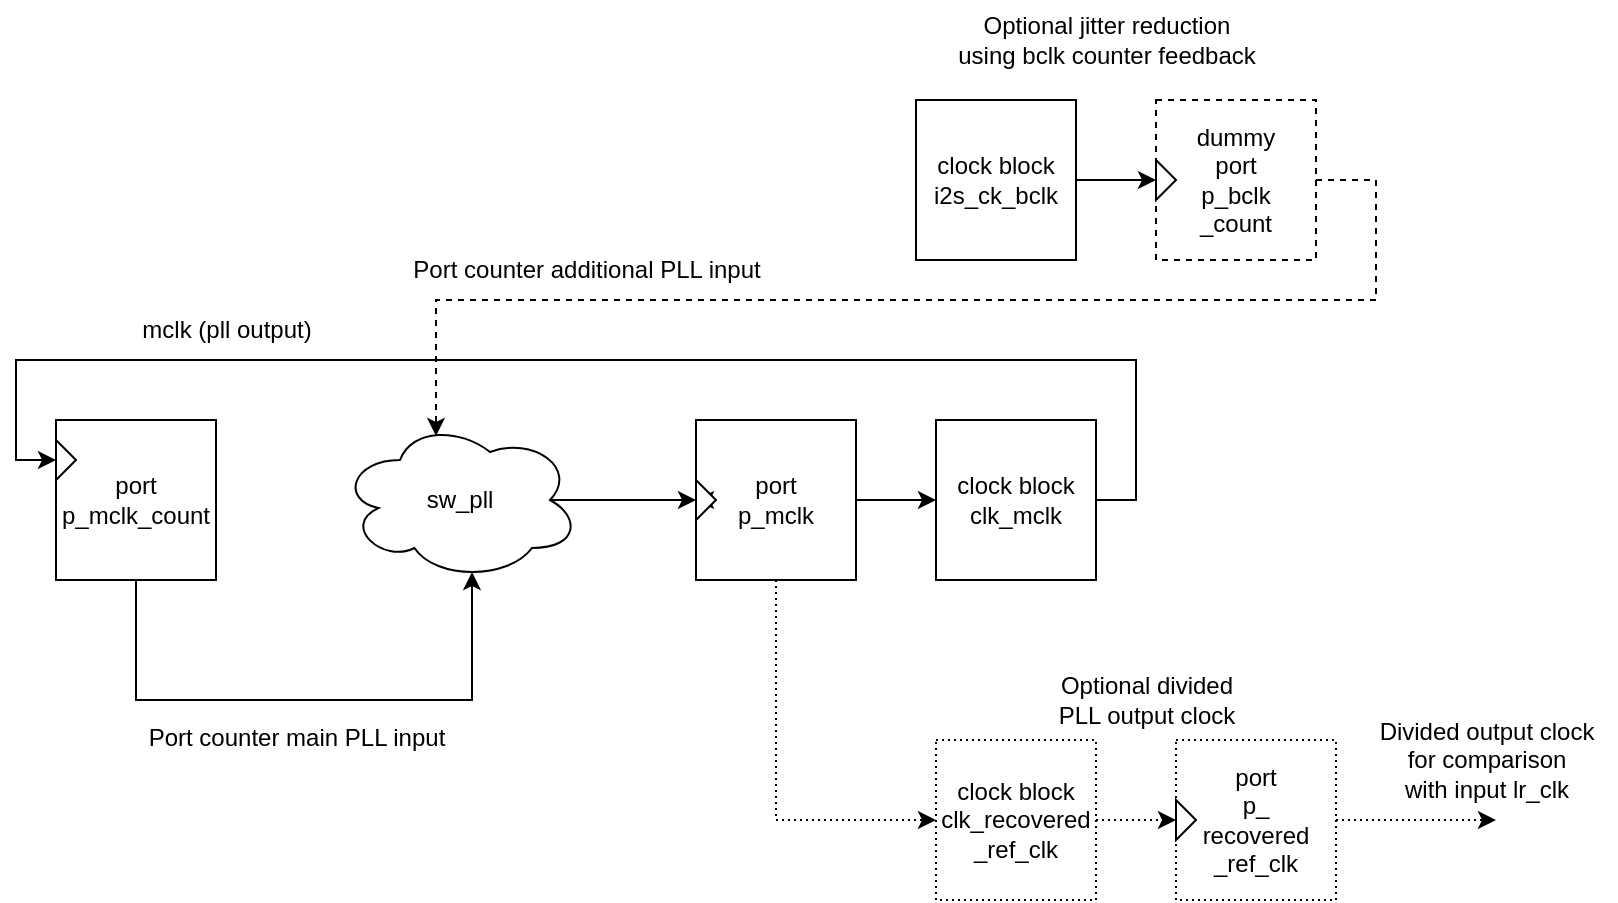 <mxfile version="21.2.8" type="device">
  <diagram name="Page-1" id="FiviYORW3NVL--3KVq5y">
    <mxGraphModel dx="1162" dy="537" grid="1" gridSize="10" guides="1" tooltips="1" connect="1" arrows="1" fold="1" page="1" pageScale="1" pageWidth="1169" pageHeight="827" math="0" shadow="0">
      <root>
        <mxCell id="0" />
        <mxCell id="1" parent="0" />
        <mxCell id="TdggNJv06atgpXGBWtPQ-5" style="edgeStyle=orthogonalEdgeStyle;rounded=0;orthogonalLoop=1;jettySize=auto;html=1;exitX=1;exitY=0.5;exitDx=0;exitDy=0;entryX=0;entryY=0.5;entryDx=0;entryDy=0;" parent="1" source="TdggNJv06atgpXGBWtPQ-1" target="TdggNJv06atgpXGBWtPQ-4" edge="1">
          <mxGeometry relative="1" as="geometry" />
        </mxCell>
        <mxCell id="TdggNJv06atgpXGBWtPQ-28" style="edgeStyle=orthogonalEdgeStyle;rounded=0;orthogonalLoop=1;jettySize=auto;html=1;exitX=0.5;exitY=1;exitDx=0;exitDy=0;entryX=0;entryY=0.5;entryDx=0;entryDy=0;dashed=1;dashPattern=1 2;" parent="1" source="TdggNJv06atgpXGBWtPQ-1" target="TdggNJv06atgpXGBWtPQ-12" edge="1">
          <mxGeometry relative="1" as="geometry">
            <mxPoint x="480" y="520" as="sourcePoint" />
          </mxGeometry>
        </mxCell>
        <mxCell id="TdggNJv06atgpXGBWtPQ-1" value="port&lt;br&gt;p_mclk" style="whiteSpace=wrap;html=1;aspect=fixed;" parent="1" vertex="1">
          <mxGeometry x="440" y="240" width="80" height="80" as="geometry" />
        </mxCell>
        <mxCell id="TdggNJv06atgpXGBWtPQ-3" value="" style="edgeStyle=orthogonalEdgeStyle;rounded=0;orthogonalLoop=1;jettySize=auto;html=1;exitX=0.875;exitY=0.5;exitDx=0;exitDy=0;entryX=0;entryY=0.5;entryDx=0;entryDy=0;exitPerimeter=0;" parent="1" source="TdggNJv06atgpXGBWtPQ-46" target="TdggNJv06atgpXGBWtPQ-1" edge="1">
          <mxGeometry relative="1" as="geometry">
            <mxPoint x="350" y="280" as="sourcePoint" />
            <mxPoint as="offset" />
          </mxGeometry>
        </mxCell>
        <mxCell id="TdggNJv06atgpXGBWtPQ-42" style="edgeStyle=orthogonalEdgeStyle;rounded=0;orthogonalLoop=1;jettySize=auto;html=1;exitX=1;exitY=0.5;exitDx=0;exitDy=0;entryX=0;entryY=0.25;entryDx=0;entryDy=0;" parent="1" source="TdggNJv06atgpXGBWtPQ-4" target="TdggNJv06atgpXGBWtPQ-16" edge="1">
          <mxGeometry relative="1" as="geometry">
            <Array as="points">
              <mxPoint x="660" y="280" />
              <mxPoint x="660" y="210" />
              <mxPoint x="100" y="210" />
              <mxPoint x="100" y="260" />
            </Array>
          </mxGeometry>
        </mxCell>
        <mxCell id="TdggNJv06atgpXGBWtPQ-4" value="clock block&lt;br&gt;clk_mclk" style="whiteSpace=wrap;html=1;aspect=fixed;" parent="1" vertex="1">
          <mxGeometry x="560" y="240" width="80" height="80" as="geometry" />
        </mxCell>
        <mxCell id="TdggNJv06atgpXGBWtPQ-22" style="edgeStyle=orthogonalEdgeStyle;rounded=0;orthogonalLoop=1;jettySize=auto;html=1;exitX=0.5;exitY=1;exitDx=0;exitDy=0;entryX=0.55;entryY=0.95;entryDx=0;entryDy=0;entryPerimeter=0;" parent="1" source="TdggNJv06atgpXGBWtPQ-16" target="TdggNJv06atgpXGBWtPQ-18" edge="1">
          <mxGeometry relative="1" as="geometry">
            <Array as="points">
              <mxPoint x="160" y="380" />
              <mxPoint x="328" y="380" />
            </Array>
          </mxGeometry>
        </mxCell>
        <mxCell id="TdggNJv06atgpXGBWtPQ-32" style="edgeStyle=orthogonalEdgeStyle;rounded=0;orthogonalLoop=1;jettySize=auto;html=1;exitX=1;exitY=0.5;exitDx=0;exitDy=0;entryX=0.4;entryY=0.1;entryDx=0;entryDy=0;entryPerimeter=0;dashed=1;" parent="1" source="TdggNJv06atgpXGBWtPQ-6" target="TdggNJv06atgpXGBWtPQ-18" edge="1">
          <mxGeometry relative="1" as="geometry">
            <mxPoint x="330" y="130" as="targetPoint" />
            <Array as="points">
              <mxPoint x="780" y="120" />
              <mxPoint x="780" y="180" />
              <mxPoint x="310" y="180" />
            </Array>
          </mxGeometry>
        </mxCell>
        <mxCell id="TdggNJv06atgpXGBWtPQ-6" value="dummy&lt;br&gt;port&lt;br&gt;p_bclk&lt;br&gt;_count" style="whiteSpace=wrap;html=1;aspect=fixed;dashed=1;" parent="1" vertex="1">
          <mxGeometry x="670" y="80" width="80" height="80" as="geometry" />
        </mxCell>
        <mxCell id="TdggNJv06atgpXGBWtPQ-31" style="edgeStyle=orthogonalEdgeStyle;rounded=0;orthogonalLoop=1;jettySize=auto;html=1;exitX=1;exitY=0.5;exitDx=0;exitDy=0;entryX=0;entryY=0.5;entryDx=0;entryDy=0;" parent="1" source="TdggNJv06atgpXGBWtPQ-10" target="TdggNJv06atgpXGBWtPQ-6" edge="1">
          <mxGeometry relative="1" as="geometry" />
        </mxCell>
        <mxCell id="TdggNJv06atgpXGBWtPQ-10" value="clock block&lt;br&gt;i2s_ck_bclk" style="whiteSpace=wrap;html=1;aspect=fixed;" parent="1" vertex="1">
          <mxGeometry x="550" y="80" width="80" height="80" as="geometry" />
        </mxCell>
        <mxCell id="TdggNJv06atgpXGBWtPQ-29" style="edgeStyle=orthogonalEdgeStyle;rounded=0;orthogonalLoop=1;jettySize=auto;html=1;exitX=1;exitY=0.5;exitDx=0;exitDy=0;entryX=0;entryY=0.5;entryDx=0;entryDy=0;dashed=1;dashPattern=1 2;" parent="1" source="TdggNJv06atgpXGBWtPQ-12" target="TdggNJv06atgpXGBWtPQ-13" edge="1">
          <mxGeometry relative="1" as="geometry" />
        </mxCell>
        <mxCell id="TdggNJv06atgpXGBWtPQ-12" value="clock block&lt;br&gt;clk_recovered&lt;br&gt;_ref_clk" style="whiteSpace=wrap;html=1;aspect=fixed;dashed=1;dashPattern=1 2;" parent="1" vertex="1">
          <mxGeometry x="560" y="400" width="80" height="80" as="geometry" />
        </mxCell>
        <mxCell id="TdggNJv06atgpXGBWtPQ-14" style="edgeStyle=orthogonalEdgeStyle;rounded=0;orthogonalLoop=1;jettySize=auto;html=1;exitX=1;exitY=0.5;exitDx=0;exitDy=0;dashed=1;dashPattern=1 2;" parent="1" source="TdggNJv06atgpXGBWtPQ-13" edge="1">
          <mxGeometry relative="1" as="geometry">
            <mxPoint x="840" y="440" as="targetPoint" />
          </mxGeometry>
        </mxCell>
        <mxCell id="TdggNJv06atgpXGBWtPQ-13" value="port&lt;br&gt;p_&lt;br&gt;recovered&lt;br&gt;_ref_clk" style="whiteSpace=wrap;html=1;aspect=fixed;dashed=1;dashPattern=1 2;" parent="1" vertex="1">
          <mxGeometry x="680" y="400" width="80" height="80" as="geometry" />
        </mxCell>
        <mxCell id="TdggNJv06atgpXGBWtPQ-15" value="Divided output clock&lt;br&gt;for comparison&lt;br&gt;with input lr_clk" style="text;html=1;align=center;verticalAlign=middle;resizable=0;points=[];autosize=1;strokeColor=none;fillColor=none;" parent="1" vertex="1">
          <mxGeometry x="770" y="380" width="130" height="60" as="geometry" />
        </mxCell>
        <mxCell id="TdggNJv06atgpXGBWtPQ-16" value="port&lt;br&gt;p_mclk_count" style="whiteSpace=wrap;html=1;aspect=fixed;" parent="1" vertex="1">
          <mxGeometry x="120" y="240" width="80" height="80" as="geometry" />
        </mxCell>
        <mxCell id="TdggNJv06atgpXGBWtPQ-18" value="sw_pll" style="ellipse;shape=cloud;whiteSpace=wrap;html=1;" parent="1" vertex="1">
          <mxGeometry x="262" y="240" width="120" height="80" as="geometry" />
        </mxCell>
        <mxCell id="TdggNJv06atgpXGBWtPQ-23" value="Port counter main PLL input" style="text;html=1;align=center;verticalAlign=middle;resizable=0;points=[];autosize=1;strokeColor=none;fillColor=none;" parent="1" vertex="1">
          <mxGeometry x="155" y="384" width="170" height="30" as="geometry" />
        </mxCell>
        <mxCell id="TdggNJv06atgpXGBWtPQ-25" value="mclk (pll output)" style="text;html=1;align=center;verticalAlign=middle;resizable=0;points=[];autosize=1;strokeColor=none;fillColor=none;" parent="1" vertex="1">
          <mxGeometry x="150" y="180" width="110" height="30" as="geometry" />
        </mxCell>
        <mxCell id="TdggNJv06atgpXGBWtPQ-33" value="Optional jitter reduction&lt;br&gt;using bclk counter feedback" style="text;html=1;align=center;verticalAlign=middle;resizable=0;points=[];autosize=1;strokeColor=none;fillColor=none;" parent="1" vertex="1">
          <mxGeometry x="560" y="30" width="170" height="40" as="geometry" />
        </mxCell>
        <mxCell id="TdggNJv06atgpXGBWtPQ-34" value="Optional divided&lt;br&gt;PLL output clock" style="text;html=1;align=center;verticalAlign=middle;resizable=0;points=[];autosize=1;strokeColor=none;fillColor=none;" parent="1" vertex="1">
          <mxGeometry x="610" y="360" width="110" height="40" as="geometry" />
        </mxCell>
        <mxCell id="TdggNJv06atgpXGBWtPQ-35" value="" style="triangle;whiteSpace=wrap;html=1;" parent="1" vertex="1">
          <mxGeometry x="670" y="110" width="10" height="20" as="geometry" />
        </mxCell>
        <mxCell id="TdggNJv06atgpXGBWtPQ-36" value="" style="triangle;whiteSpace=wrap;html=1;" parent="1" vertex="1">
          <mxGeometry x="120" y="250" width="10" height="20" as="geometry" />
        </mxCell>
        <mxCell id="TdggNJv06atgpXGBWtPQ-44" value="" style="triangle;whiteSpace=wrap;html=1;" parent="1" vertex="1">
          <mxGeometry x="680" y="430" width="10" height="20" as="geometry" />
        </mxCell>
        <mxCell id="TdggNJv06atgpXGBWtPQ-47" value="" style="edgeStyle=orthogonalEdgeStyle;rounded=0;orthogonalLoop=1;jettySize=auto;html=1;exitX=0.875;exitY=0.5;exitDx=0;exitDy=0;entryX=0;entryY=0.5;entryDx=0;entryDy=0;exitPerimeter=0;" parent="1" source="TdggNJv06atgpXGBWtPQ-18" target="TdggNJv06atgpXGBWtPQ-46" edge="1">
          <mxGeometry relative="1" as="geometry">
            <mxPoint x="367" y="280" as="sourcePoint" />
            <mxPoint x="440" y="280" as="targetPoint" />
            <mxPoint as="offset" />
          </mxGeometry>
        </mxCell>
        <mxCell id="TdggNJv06atgpXGBWtPQ-46" value="" style="triangle;whiteSpace=wrap;html=1;" parent="1" vertex="1">
          <mxGeometry x="440" y="270" width="10" height="20" as="geometry" />
        </mxCell>
        <mxCell id="TdggNJv06atgpXGBWtPQ-48" value="Port counter additional PLL input" style="text;html=1;align=center;verticalAlign=middle;resizable=0;points=[];autosize=1;strokeColor=none;fillColor=none;" parent="1" vertex="1">
          <mxGeometry x="285" y="150" width="200" height="30" as="geometry" />
        </mxCell>
      </root>
    </mxGraphModel>
  </diagram>
</mxfile>
